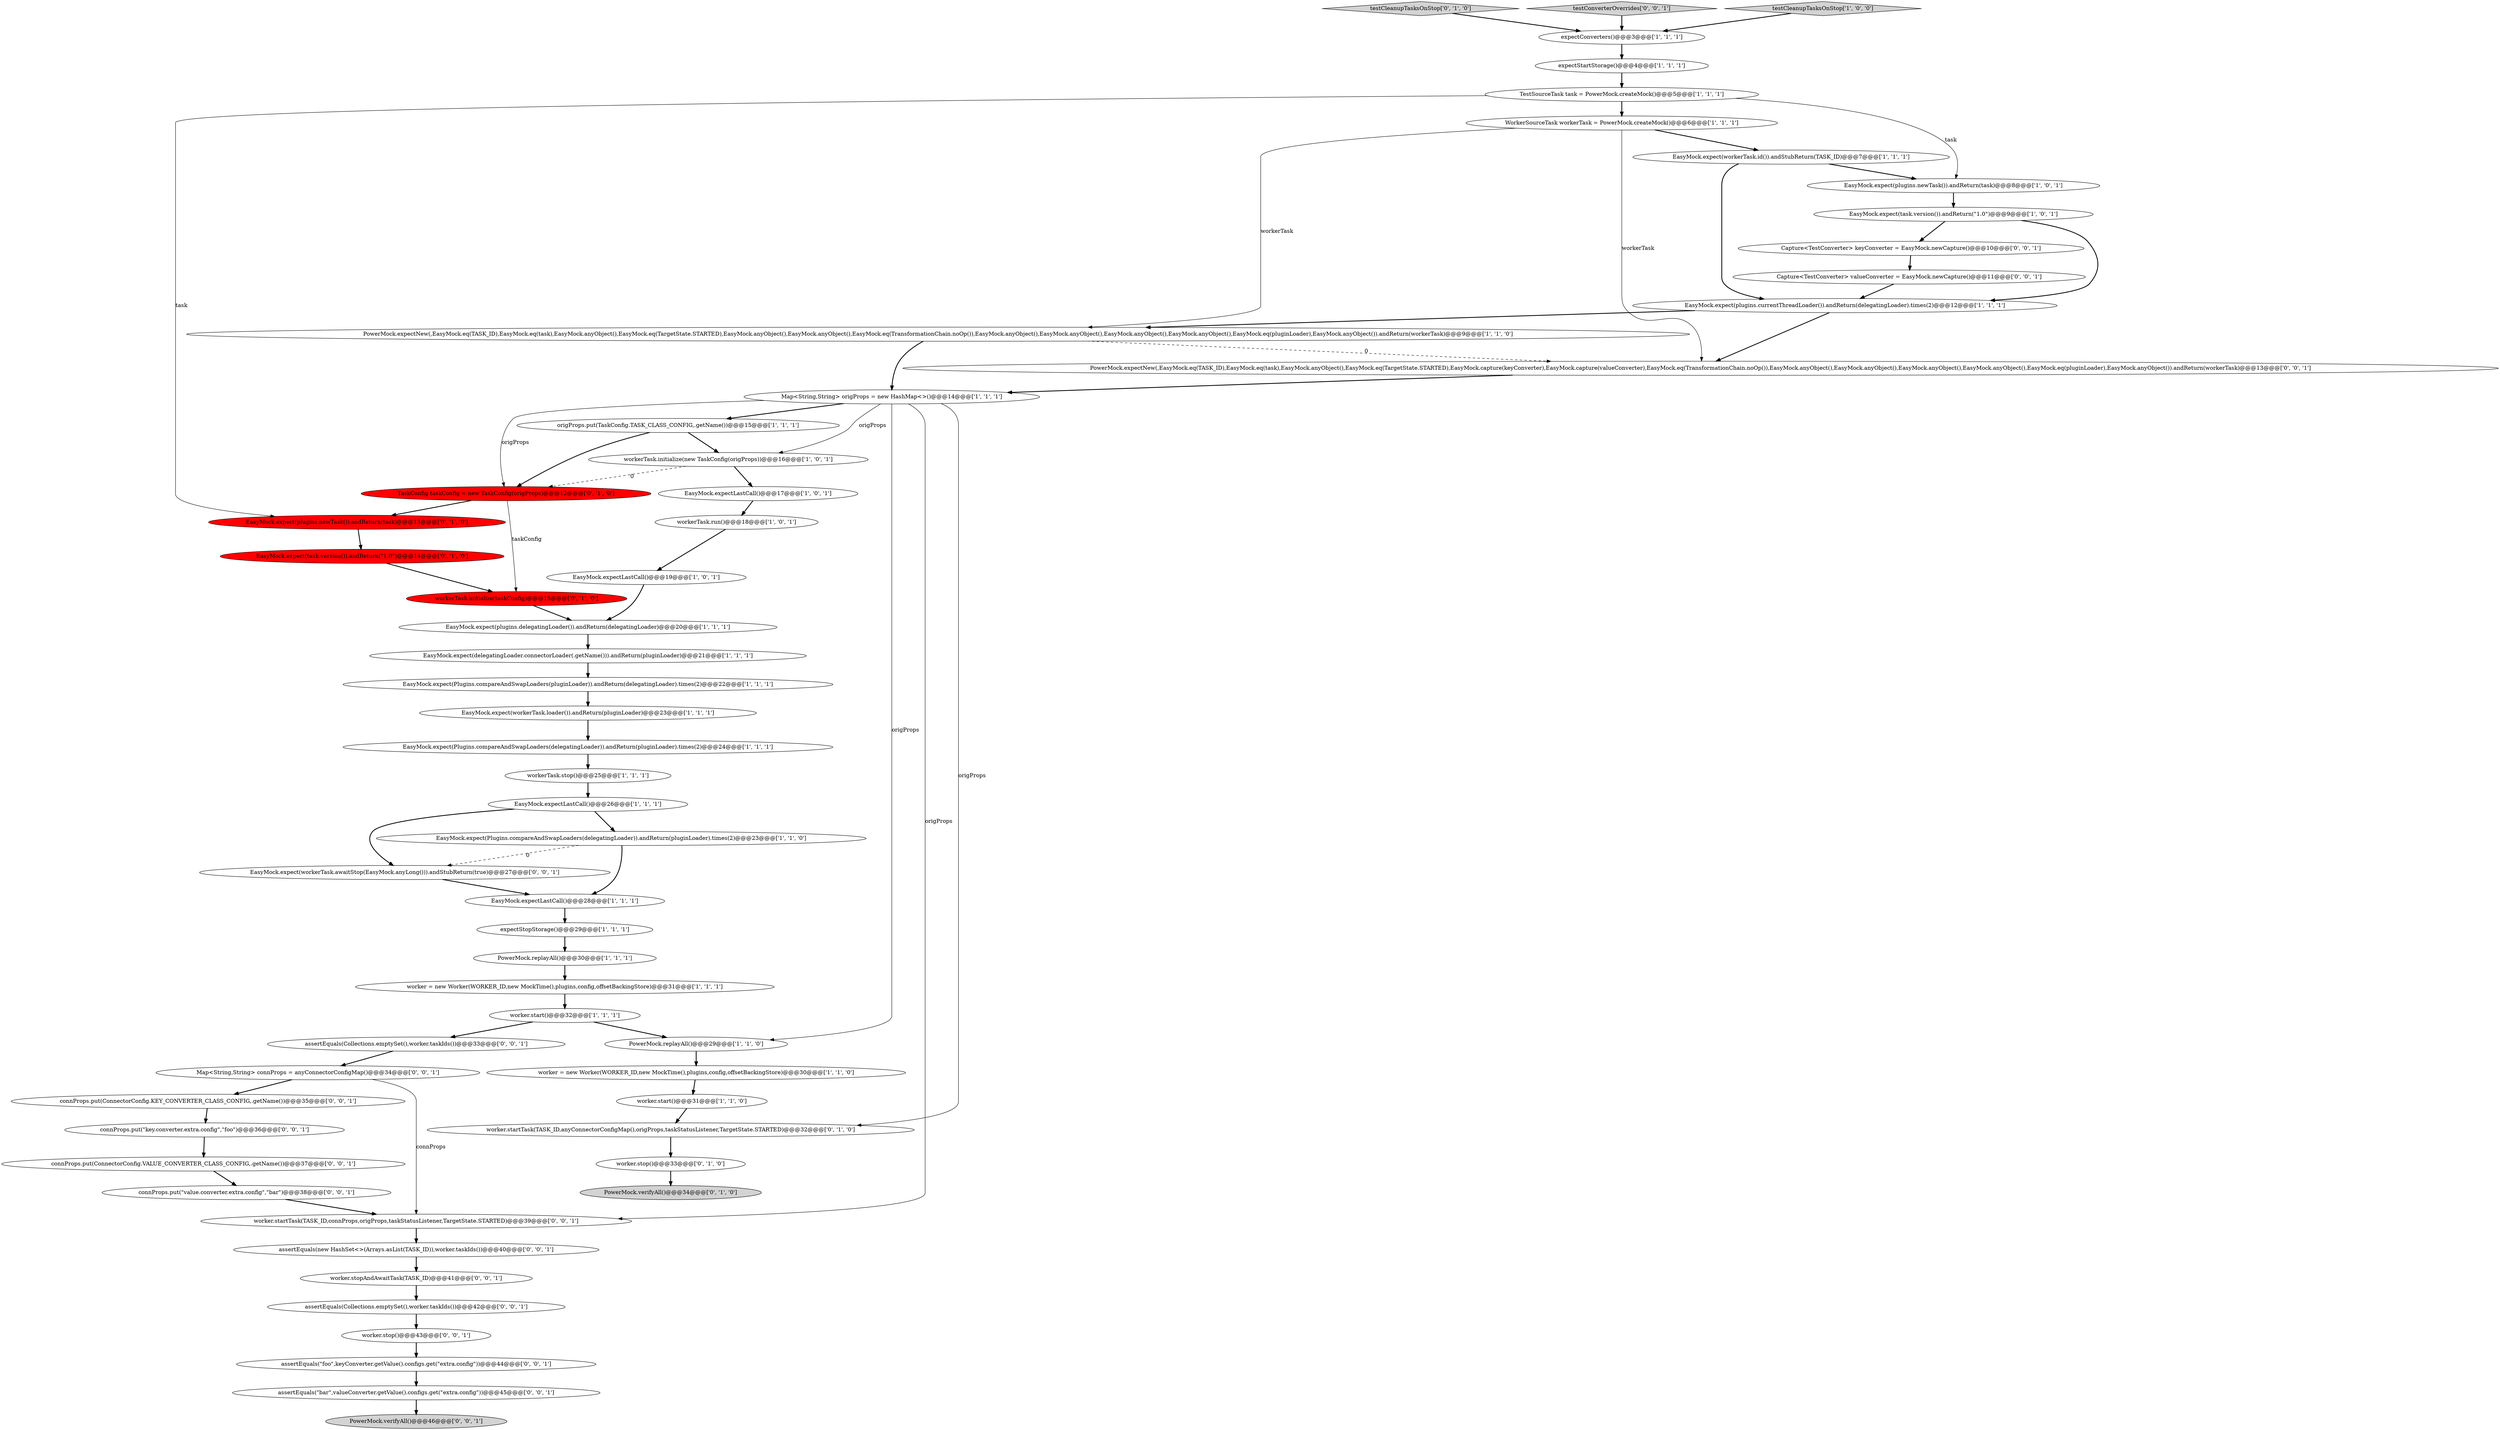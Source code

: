 digraph {
18 [style = filled, label = "EasyMock.expectLastCall()@@@17@@@['1', '0', '1']", fillcolor = white, shape = ellipse image = "AAA0AAABBB1BBB"];
7 [style = filled, label = "workerTask.run()@@@18@@@['1', '0', '1']", fillcolor = white, shape = ellipse image = "AAA0AAABBB1BBB"];
11 [style = filled, label = "Map<String,String> origProps = new HashMap<>()@@@14@@@['1', '1', '1']", fillcolor = white, shape = ellipse image = "AAA0AAABBB1BBB"];
20 [style = filled, label = "origProps.put(TaskConfig.TASK_CLASS_CONFIG,.getName())@@@15@@@['1', '1', '1']", fillcolor = white, shape = ellipse image = "AAA0AAABBB1BBB"];
38 [style = filled, label = "testCleanupTasksOnStop['0', '1', '0']", fillcolor = lightgray, shape = diamond image = "AAA0AAABBB2BBB"];
43 [style = filled, label = "PowerMock.verifyAll()@@@46@@@['0', '0', '1']", fillcolor = lightgray, shape = ellipse image = "AAA0AAABBB3BBB"];
25 [style = filled, label = "EasyMock.expectLastCall()@@@28@@@['1', '1', '1']", fillcolor = white, shape = ellipse image = "AAA0AAABBB1BBB"];
27 [style = filled, label = "expectConverters()@@@3@@@['1', '1', '1']", fillcolor = white, shape = ellipse image = "AAA0AAABBB1BBB"];
53 [style = filled, label = "worker.stop()@@@43@@@['0', '0', '1']", fillcolor = white, shape = ellipse image = "AAA0AAABBB3BBB"];
48 [style = filled, label = "connProps.put(ConnectorConfig.KEY_CONVERTER_CLASS_CONFIG,.getName())@@@35@@@['0', '0', '1']", fillcolor = white, shape = ellipse image = "AAA0AAABBB3BBB"];
3 [style = filled, label = "EasyMock.expect(Plugins.compareAndSwapLoaders(pluginLoader)).andReturn(delegatingLoader).times(2)@@@22@@@['1', '1', '1']", fillcolor = white, shape = ellipse image = "AAA0AAABBB1BBB"];
13 [style = filled, label = "EasyMock.expect(delegatingLoader.connectorLoader(.getName())).andReturn(pluginLoader)@@@21@@@['1', '1', '1']", fillcolor = white, shape = ellipse image = "AAA0AAABBB1BBB"];
15 [style = filled, label = "EasyMock.expect(workerTask.id()).andStubReturn(TASK_ID)@@@7@@@['1', '1', '1']", fillcolor = white, shape = ellipse image = "AAA0AAABBB1BBB"];
26 [style = filled, label = "worker.start()@@@32@@@['1', '1', '1']", fillcolor = white, shape = ellipse image = "AAA0AAABBB1BBB"];
0 [style = filled, label = "expectStartStorage()@@@4@@@['1', '1', '1']", fillcolor = white, shape = ellipse image = "AAA0AAABBB1BBB"];
28 [style = filled, label = "WorkerSourceTask workerTask = PowerMock.createMock()@@@6@@@['1', '1', '1']", fillcolor = white, shape = ellipse image = "AAA0AAABBB1BBB"];
2 [style = filled, label = "expectStopStorage()@@@29@@@['1', '1', '1']", fillcolor = white, shape = ellipse image = "AAA0AAABBB1BBB"];
31 [style = filled, label = "worker = new Worker(WORKER_ID,new MockTime(),plugins,config,offsetBackingStore)@@@30@@@['1', '1', '0']", fillcolor = white, shape = ellipse image = "AAA0AAABBB1BBB"];
5 [style = filled, label = "workerTask.initialize(new TaskConfig(origProps))@@@16@@@['1', '0', '1']", fillcolor = white, shape = ellipse image = "AAA0AAABBB1BBB"];
8 [style = filled, label = "PowerMock.replayAll()@@@29@@@['1', '1', '0']", fillcolor = white, shape = ellipse image = "AAA0AAABBB1BBB"];
37 [style = filled, label = "worker.startTask(TASK_ID,anyConnectorConfigMap(),origProps,taskStatusListener,TargetState.STARTED)@@@32@@@['0', '1', '0']", fillcolor = white, shape = ellipse image = "AAA0AAABBB2BBB"];
36 [style = filled, label = "worker.stop()@@@33@@@['0', '1', '0']", fillcolor = white, shape = ellipse image = "AAA0AAABBB2BBB"];
50 [style = filled, label = "assertEquals(\"bar\",valueConverter.getValue().configs.get(\"extra.config\"))@@@45@@@['0', '0', '1']", fillcolor = white, shape = ellipse image = "AAA0AAABBB3BBB"];
55 [style = filled, label = "Map<String,String> connProps = anyConnectorConfigMap()@@@34@@@['0', '0', '1']", fillcolor = white, shape = ellipse image = "AAA0AAABBB3BBB"];
58 [style = filled, label = "assertEquals(new HashSet<>(Arrays.asList(TASK_ID)),worker.taskIds())@@@40@@@['0', '0', '1']", fillcolor = white, shape = ellipse image = "AAA0AAABBB3BBB"];
42 [style = filled, label = "connProps.put(\"value.converter.extra.config\",\"bar\")@@@38@@@['0', '0', '1']", fillcolor = white, shape = ellipse image = "AAA0AAABBB3BBB"];
17 [style = filled, label = "workerTask.stop()@@@25@@@['1', '1', '1']", fillcolor = white, shape = ellipse image = "AAA0AAABBB1BBB"];
34 [style = filled, label = "PowerMock.verifyAll()@@@34@@@['0', '1', '0']", fillcolor = lightgray, shape = ellipse image = "AAA0AAABBB2BBB"];
10 [style = filled, label = "PowerMock.expectNew(,EasyMock.eq(TASK_ID),EasyMock.eq(task),EasyMock.anyObject(),EasyMock.eq(TargetState.STARTED),EasyMock.anyObject(),EasyMock.anyObject(),EasyMock.eq(TransformationChain.noOp()),EasyMock.anyObject(),EasyMock.anyObject(),EasyMock.anyObject(),EasyMock.anyObject(),EasyMock.eq(pluginLoader),EasyMock.anyObject()).andReturn(workerTask)@@@9@@@['1', '1', '0']", fillcolor = white, shape = ellipse image = "AAA0AAABBB1BBB"];
57 [style = filled, label = "Capture<TestConverter> valueConverter = EasyMock.newCapture()@@@11@@@['0', '0', '1']", fillcolor = white, shape = ellipse image = "AAA0AAABBB3BBB"];
56 [style = filled, label = "assertEquals(Collections.emptySet(),worker.taskIds())@@@42@@@['0', '0', '1']", fillcolor = white, shape = ellipse image = "AAA0AAABBB3BBB"];
40 [style = filled, label = "connProps.put(\"key.converter.extra.config\",\"foo\")@@@36@@@['0', '0', '1']", fillcolor = white, shape = ellipse image = "AAA0AAABBB3BBB"];
19 [style = filled, label = "EasyMock.expectLastCall()@@@26@@@['1', '1', '1']", fillcolor = white, shape = ellipse image = "AAA0AAABBB1BBB"];
49 [style = filled, label = "worker.startTask(TASK_ID,connProps,origProps,taskStatusListener,TargetState.STARTED)@@@39@@@['0', '0', '1']", fillcolor = white, shape = ellipse image = "AAA0AAABBB3BBB"];
33 [style = filled, label = "EasyMock.expect(task.version()).andReturn(\"1.0\")@@@14@@@['0', '1', '0']", fillcolor = red, shape = ellipse image = "AAA1AAABBB2BBB"];
30 [style = filled, label = "EasyMock.expect(plugins.currentThreadLoader()).andReturn(delegatingLoader).times(2)@@@12@@@['1', '1', '1']", fillcolor = white, shape = ellipse image = "AAA0AAABBB1BBB"];
32 [style = filled, label = "EasyMock.expect(plugins.newTask()).andReturn(task)@@@13@@@['0', '1', '0']", fillcolor = red, shape = ellipse image = "AAA1AAABBB2BBB"];
47 [style = filled, label = "PowerMock.expectNew(,EasyMock.eq(TASK_ID),EasyMock.eq(task),EasyMock.anyObject(),EasyMock.eq(TargetState.STARTED),EasyMock.capture(keyConverter),EasyMock.capture(valueConverter),EasyMock.eq(TransformationChain.noOp()),EasyMock.anyObject(),EasyMock.anyObject(),EasyMock.anyObject(),EasyMock.anyObject(),EasyMock.eq(pluginLoader),EasyMock.anyObject()).andReturn(workerTask)@@@13@@@['0', '0', '1']", fillcolor = white, shape = ellipse image = "AAA0AAABBB3BBB"];
9 [style = filled, label = "worker.start()@@@31@@@['1', '1', '0']", fillcolor = white, shape = ellipse image = "AAA0AAABBB1BBB"];
14 [style = filled, label = "EasyMock.expect(Plugins.compareAndSwapLoaders(delegatingLoader)).andReturn(pluginLoader).times(2)@@@23@@@['1', '1', '0']", fillcolor = white, shape = ellipse image = "AAA0AAABBB1BBB"];
21 [style = filled, label = "EasyMock.expect(Plugins.compareAndSwapLoaders(delegatingLoader)).andReturn(pluginLoader).times(2)@@@24@@@['1', '1', '1']", fillcolor = white, shape = ellipse image = "AAA0AAABBB1BBB"];
54 [style = filled, label = "assertEquals(\"foo\",keyConverter.getValue().configs.get(\"extra.config\"))@@@44@@@['0', '0', '1']", fillcolor = white, shape = ellipse image = "AAA0AAABBB3BBB"];
44 [style = filled, label = "EasyMock.expect(workerTask.awaitStop(EasyMock.anyLong())).andStubReturn(true)@@@27@@@['0', '0', '1']", fillcolor = white, shape = ellipse image = "AAA0AAABBB3BBB"];
52 [style = filled, label = "Capture<TestConverter> keyConverter = EasyMock.newCapture()@@@10@@@['0', '0', '1']", fillcolor = white, shape = ellipse image = "AAA0AAABBB3BBB"];
45 [style = filled, label = "connProps.put(ConnectorConfig.VALUE_CONVERTER_CLASS_CONFIG,.getName())@@@37@@@['0', '0', '1']", fillcolor = white, shape = ellipse image = "AAA0AAABBB3BBB"];
1 [style = filled, label = "EasyMock.expect(workerTask.loader()).andReturn(pluginLoader)@@@23@@@['1', '1', '1']", fillcolor = white, shape = ellipse image = "AAA0AAABBB1BBB"];
46 [style = filled, label = "assertEquals(Collections.emptySet(),worker.taskIds())@@@33@@@['0', '0', '1']", fillcolor = white, shape = ellipse image = "AAA0AAABBB3BBB"];
16 [style = filled, label = "EasyMock.expect(task.version()).andReturn(\"1.0\")@@@9@@@['1', '0', '1']", fillcolor = white, shape = ellipse image = "AAA0AAABBB1BBB"];
23 [style = filled, label = "TestSourceTask task = PowerMock.createMock()@@@5@@@['1', '1', '1']", fillcolor = white, shape = ellipse image = "AAA0AAABBB1BBB"];
24 [style = filled, label = "EasyMock.expectLastCall()@@@19@@@['1', '0', '1']", fillcolor = white, shape = ellipse image = "AAA0AAABBB1BBB"];
35 [style = filled, label = "workerTask.initialize(taskConfig)@@@15@@@['0', '1', '0']", fillcolor = red, shape = ellipse image = "AAA1AAABBB2BBB"];
22 [style = filled, label = "PowerMock.replayAll()@@@30@@@['1', '1', '1']", fillcolor = white, shape = ellipse image = "AAA0AAABBB1BBB"];
41 [style = filled, label = "worker.stopAndAwaitTask(TASK_ID)@@@41@@@['0', '0', '1']", fillcolor = white, shape = ellipse image = "AAA0AAABBB3BBB"];
51 [style = filled, label = "testConverterOverrides['0', '0', '1']", fillcolor = lightgray, shape = diamond image = "AAA0AAABBB3BBB"];
39 [style = filled, label = "TaskConfig taskConfig = new TaskConfig(origProps)@@@12@@@['0', '1', '0']", fillcolor = red, shape = ellipse image = "AAA1AAABBB2BBB"];
4 [style = filled, label = "EasyMock.expect(plugins.newTask()).andReturn(task)@@@8@@@['1', '0', '1']", fillcolor = white, shape = ellipse image = "AAA0AAABBB1BBB"];
12 [style = filled, label = "testCleanupTasksOnStop['1', '0', '0']", fillcolor = lightgray, shape = diamond image = "AAA0AAABBB1BBB"];
6 [style = filled, label = "worker = new Worker(WORKER_ID,new MockTime(),plugins,config,offsetBackingStore)@@@31@@@['1', '1', '1']", fillcolor = white, shape = ellipse image = "AAA0AAABBB1BBB"];
29 [style = filled, label = "EasyMock.expect(plugins.delegatingLoader()).andReturn(delegatingLoader)@@@20@@@['1', '1', '1']", fillcolor = white, shape = ellipse image = "AAA0AAABBB1BBB"];
26->46 [style = bold, label=""];
11->20 [style = bold, label=""];
33->35 [style = bold, label=""];
14->25 [style = bold, label=""];
6->26 [style = bold, label=""];
28->15 [style = bold, label=""];
35->29 [style = bold, label=""];
16->52 [style = bold, label=""];
37->36 [style = bold, label=""];
3->1 [style = bold, label=""];
27->0 [style = bold, label=""];
8->31 [style = bold, label=""];
50->43 [style = bold, label=""];
23->32 [style = solid, label="task"];
31->9 [style = bold, label=""];
49->58 [style = bold, label=""];
38->27 [style = bold, label=""];
41->56 [style = bold, label=""];
26->8 [style = bold, label=""];
28->10 [style = solid, label="workerTask"];
5->18 [style = bold, label=""];
24->29 [style = bold, label=""];
15->30 [style = bold, label=""];
5->39 [style = dashed, label="0"];
53->54 [style = bold, label=""];
17->19 [style = bold, label=""];
25->2 [style = bold, label=""];
32->33 [style = bold, label=""];
9->37 [style = bold, label=""];
47->11 [style = bold, label=""];
48->40 [style = bold, label=""];
20->5 [style = bold, label=""];
58->41 [style = bold, label=""];
54->50 [style = bold, label=""];
19->44 [style = bold, label=""];
23->28 [style = bold, label=""];
46->55 [style = bold, label=""];
55->48 [style = bold, label=""];
7->24 [style = bold, label=""];
39->35 [style = solid, label="taskConfig"];
0->23 [style = bold, label=""];
19->14 [style = bold, label=""];
13->3 [style = bold, label=""];
23->4 [style = solid, label="task"];
1->21 [style = bold, label=""];
11->8 [style = solid, label="origProps"];
11->5 [style = solid, label="origProps"];
16->30 [style = bold, label=""];
39->32 [style = bold, label=""];
14->44 [style = dashed, label="0"];
15->4 [style = bold, label=""];
57->30 [style = bold, label=""];
30->10 [style = bold, label=""];
20->39 [style = bold, label=""];
45->42 [style = bold, label=""];
51->27 [style = bold, label=""];
28->47 [style = solid, label="workerTask"];
44->25 [style = bold, label=""];
42->49 [style = bold, label=""];
30->47 [style = bold, label=""];
40->45 [style = bold, label=""];
52->57 [style = bold, label=""];
18->7 [style = bold, label=""];
2->22 [style = bold, label=""];
11->39 [style = solid, label="origProps"];
11->37 [style = solid, label="origProps"];
55->49 [style = solid, label="connProps"];
56->53 [style = bold, label=""];
21->17 [style = bold, label=""];
12->27 [style = bold, label=""];
10->47 [style = dashed, label="0"];
36->34 [style = bold, label=""];
4->16 [style = bold, label=""];
22->6 [style = bold, label=""];
11->49 [style = solid, label="origProps"];
10->11 [style = bold, label=""];
29->13 [style = bold, label=""];
}
